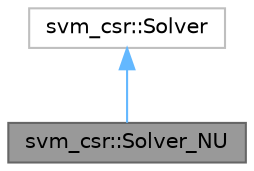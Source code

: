 digraph "svm_csr::Solver_NU"
{
 // LATEX_PDF_SIZE
  bgcolor="transparent";
  edge [fontname=Helvetica,fontsize=10,labelfontname=Helvetica,labelfontsize=10];
  node [fontname=Helvetica,fontsize=10,shape=box,height=0.2,width=0.4];
  Node1 [id="Node000001",label="svm_csr::Solver_NU",height=0.2,width=0.4,color="gray40", fillcolor="grey60", style="filled", fontcolor="black",tooltip=" "];
  Node2 -> Node1 [id="edge1_Node000001_Node000002",dir="back",color="steelblue1",style="solid",tooltip=" "];
  Node2 [id="Node000002",label="svm_csr::Solver",height=0.2,width=0.4,color="grey75", fillcolor="white", style="filled",URL="$d8/db3/classsvm__csr_1_1Solver.html",tooltip=" "];
}
